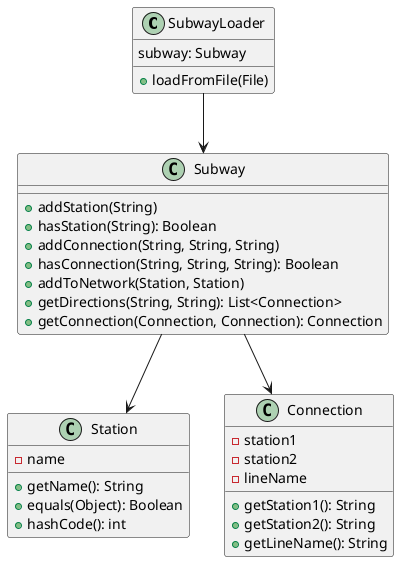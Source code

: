 @startuml

class SubwayLoader {
    subway: Subway
    + loadFromFile(File)
}

class Subway {
    + addStation(String)
    + hasStation(String): Boolean
    + addConnection(String, String, String)
    + hasConnection(String, String, String): Boolean
    + addToNetwork(Station, Station)
    + getDirections(String, String): List<Connection>
    + getConnection(Connection, Connection): Connection
}

class Station {
    - name
    + getName(): String
    + equals(Object): Boolean
    + hashCode(): int
}

class Connection {
    - station1
    - station2
    - lineName
    + getStation1(): String
    + getStation2(): String
    + getLineName(): String
}

SubwayLoader --> Subway

Subway --> Station
Subway --> Connection

@enduml